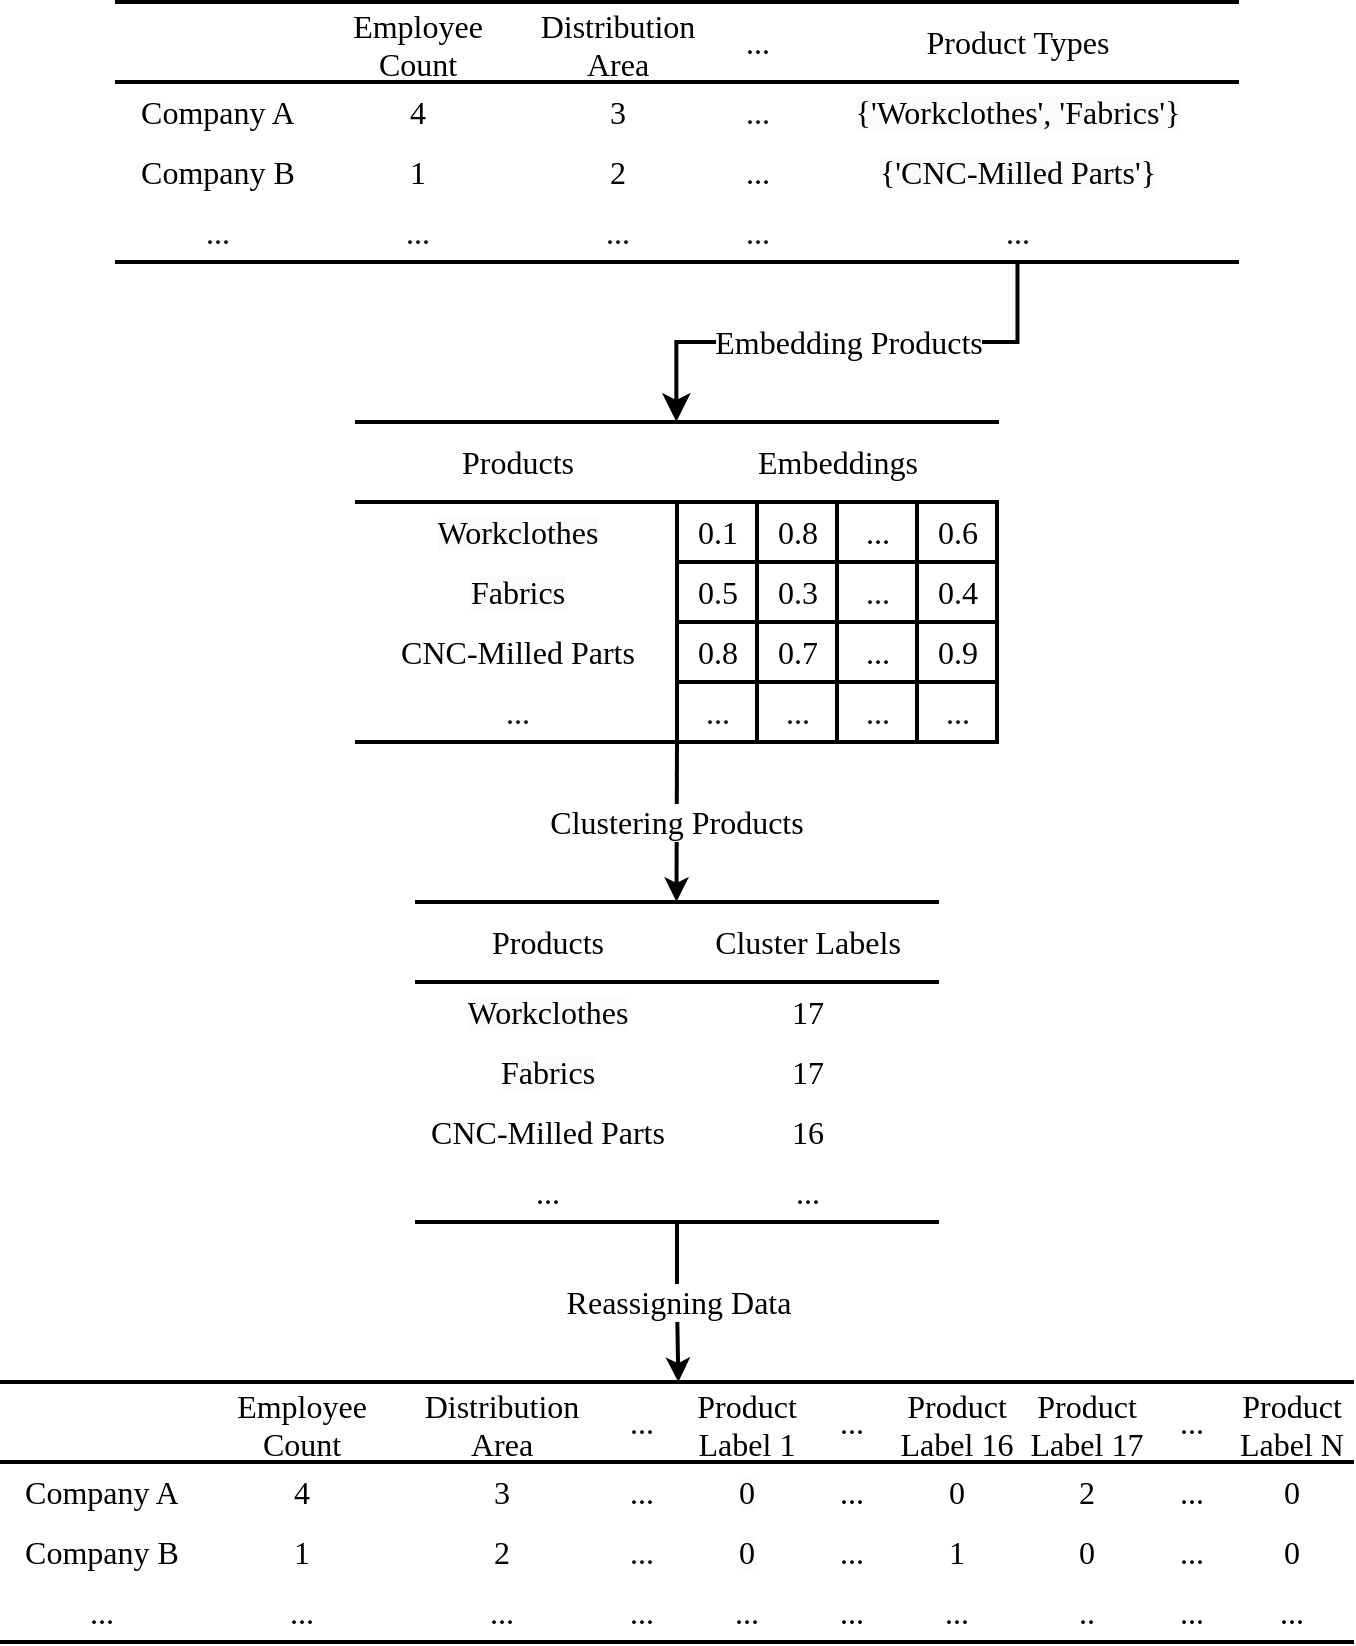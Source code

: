 <mxfile version="26.1.1">
  <diagram name="Page-1" id="3CucxFyd0oHZ7v77esOn">
    <mxGraphModel dx="1247" dy="691" grid="1" gridSize="10" guides="1" tooltips="1" connect="1" arrows="1" fold="1" page="1" pageScale="1" pageWidth="827" pageHeight="1169" math="0" shadow="0">
      <root>
        <mxCell id="0" />
        <mxCell id="1" parent="0" />
        <mxCell id="hUa3MmjVPTCR2uWjU0kE-270" value="" style="shape=table;startSize=0;container=1;collapsible=0;childLayout=tableLayout;fontSize=16;rowLines=0;columnLines=0;swimlaneHead=1;fontFamily=Lucida Console;left=0;right=0;strokeWidth=2;" vertex="1" parent="1">
          <mxGeometry x="97.5" y="30" width="560" height="130" as="geometry" />
        </mxCell>
        <mxCell id="hUa3MmjVPTCR2uWjU0kE-271" value="" style="shape=tableRow;horizontal=0;startSize=0;swimlaneHead=0;swimlaneBody=0;strokeColor=inherit;top=0;left=0;bottom=0;right=0;collapsible=0;dropTarget=0;fillColor=none;points=[[0,0.5],[1,0.5]];portConstraint=eastwest;fontSize=16;fontFamily=Lucida Console;strokeWidth=2;" vertex="1" parent="hUa3MmjVPTCR2uWjU0kE-270">
          <mxGeometry width="560" height="40" as="geometry" />
        </mxCell>
        <mxCell id="hUa3MmjVPTCR2uWjU0kE-272" value="" style="shape=partialRectangle;html=1;whiteSpace=wrap;connectable=0;strokeColor=inherit;overflow=hidden;fillColor=none;top=0;left=0;bottom=1;right=0;pointerEvents=1;fontSize=16;fontFamily=Lucida Console;strokeWidth=2;" vertex="1" parent="hUa3MmjVPTCR2uWjU0kE-271">
          <mxGeometry width="100" height="40" as="geometry">
            <mxRectangle width="100" height="40" as="alternateBounds" />
          </mxGeometry>
        </mxCell>
        <mxCell id="hUa3MmjVPTCR2uWjU0kE-273" value="Employee Count" style="shape=partialRectangle;html=1;whiteSpace=wrap;connectable=0;strokeColor=inherit;overflow=hidden;fillColor=none;top=0;left=0;bottom=1;right=0;pointerEvents=1;fontSize=16;fontFamily=Lucida Console;strokeWidth=2;" vertex="1" parent="hUa3MmjVPTCR2uWjU0kE-271">
          <mxGeometry x="100" width="100" height="40" as="geometry">
            <mxRectangle width="100" height="40" as="alternateBounds" />
          </mxGeometry>
        </mxCell>
        <mxCell id="hUa3MmjVPTCR2uWjU0kE-274" value="Distribution Area" style="shape=partialRectangle;html=1;whiteSpace=wrap;connectable=0;strokeColor=inherit;overflow=hidden;fillColor=none;top=0;left=0;bottom=1;right=0;pointerEvents=1;fontSize=16;fontFamily=Lucida Console;strokeWidth=2;" vertex="1" parent="hUa3MmjVPTCR2uWjU0kE-271">
          <mxGeometry x="200" width="100" height="40" as="geometry">
            <mxRectangle width="100" height="40" as="alternateBounds" />
          </mxGeometry>
        </mxCell>
        <mxCell id="hUa3MmjVPTCR2uWjU0kE-283" value="..." style="shape=partialRectangle;html=1;whiteSpace=wrap;connectable=0;strokeColor=inherit;overflow=hidden;fillColor=none;top=0;left=0;bottom=1;right=0;pointerEvents=1;fontSize=16;fontFamily=Lucida Console;strokeWidth=2;" vertex="1" parent="hUa3MmjVPTCR2uWjU0kE-271">
          <mxGeometry x="300" width="40" height="40" as="geometry">
            <mxRectangle width="40" height="40" as="alternateBounds" />
          </mxGeometry>
        </mxCell>
        <mxCell id="hUa3MmjVPTCR2uWjU0kE-286" value="Product Types" style="shape=partialRectangle;html=1;whiteSpace=wrap;connectable=0;strokeColor=inherit;overflow=hidden;fillColor=none;top=0;left=0;bottom=1;right=0;pointerEvents=1;fontSize=16;fontFamily=Lucida Console;strokeWidth=2;" vertex="1" parent="hUa3MmjVPTCR2uWjU0kE-271">
          <mxGeometry x="340" width="220" height="40" as="geometry">
            <mxRectangle width="220" height="40" as="alternateBounds" />
          </mxGeometry>
        </mxCell>
        <mxCell id="hUa3MmjVPTCR2uWjU0kE-275" value="" style="shape=tableRow;horizontal=0;startSize=0;swimlaneHead=0;swimlaneBody=0;strokeColor=inherit;top=0;left=0;bottom=0;right=0;collapsible=0;dropTarget=0;fillColor=none;points=[[0,0.5],[1,0.5]];portConstraint=eastwest;fontSize=16;fontFamily=Lucida Console;strokeWidth=2;" vertex="1" parent="hUa3MmjVPTCR2uWjU0kE-270">
          <mxGeometry y="40" width="560" height="30" as="geometry" />
        </mxCell>
        <mxCell id="hUa3MmjVPTCR2uWjU0kE-276" value="Company A" style="shape=partialRectangle;html=1;whiteSpace=wrap;connectable=0;strokeColor=inherit;overflow=hidden;fillColor=none;top=0;left=0;bottom=0;right=0;pointerEvents=1;fontSize=16;fontFamily=Lucida Console;strokeWidth=2;" vertex="1" parent="hUa3MmjVPTCR2uWjU0kE-275">
          <mxGeometry width="100" height="30" as="geometry">
            <mxRectangle width="100" height="30" as="alternateBounds" />
          </mxGeometry>
        </mxCell>
        <mxCell id="hUa3MmjVPTCR2uWjU0kE-277" value="4" style="shape=partialRectangle;html=1;whiteSpace=wrap;connectable=0;strokeColor=inherit;overflow=hidden;fillColor=none;top=0;left=0;bottom=0;right=0;pointerEvents=1;fontSize=16;fontFamily=Lucida Console;strokeWidth=2;" vertex="1" parent="hUa3MmjVPTCR2uWjU0kE-275">
          <mxGeometry x="100" width="100" height="30" as="geometry">
            <mxRectangle width="100" height="30" as="alternateBounds" />
          </mxGeometry>
        </mxCell>
        <mxCell id="hUa3MmjVPTCR2uWjU0kE-278" value="3" style="shape=partialRectangle;html=1;whiteSpace=wrap;connectable=0;strokeColor=inherit;overflow=hidden;fillColor=none;top=0;left=0;bottom=0;right=0;pointerEvents=1;fontSize=16;fontFamily=Lucida Console;strokeWidth=2;" vertex="1" parent="hUa3MmjVPTCR2uWjU0kE-275">
          <mxGeometry x="200" width="100" height="30" as="geometry">
            <mxRectangle width="100" height="30" as="alternateBounds" />
          </mxGeometry>
        </mxCell>
        <mxCell id="hUa3MmjVPTCR2uWjU0kE-284" value="..." style="shape=partialRectangle;html=1;whiteSpace=wrap;connectable=0;strokeColor=inherit;overflow=hidden;fillColor=none;top=0;left=0;bottom=0;right=0;pointerEvents=1;fontSize=16;fontFamily=Lucida Console;strokeWidth=2;" vertex="1" parent="hUa3MmjVPTCR2uWjU0kE-275">
          <mxGeometry x="300" width="40" height="30" as="geometry">
            <mxRectangle width="40" height="30" as="alternateBounds" />
          </mxGeometry>
        </mxCell>
        <mxCell id="hUa3MmjVPTCR2uWjU0kE-287" value="&lt;span style=&quot;color: rgb(0, 0, 0); font-size: 16px; font-style: normal; font-variant-ligatures: normal; font-variant-caps: normal; font-weight: 400; letter-spacing: normal; orphans: 2; text-align: center; text-indent: 0px; text-transform: none; widows: 2; word-spacing: 0px; -webkit-text-stroke-width: 0px; white-space: normal; background-color: rgb(251, 251, 251); text-decoration-thickness: initial; text-decoration-style: initial; text-decoration-color: initial; float: none; display: inline !important;&quot;&gt;{&#39;Workclothes&#39;, &#39;Fabrics&#39;}&lt;/span&gt;" style="shape=partialRectangle;html=1;whiteSpace=wrap;connectable=0;strokeColor=inherit;overflow=hidden;fillColor=none;top=0;left=0;bottom=0;right=0;pointerEvents=1;fontSize=16;fontFamily=Lucida Console;strokeWidth=2;" vertex="1" parent="hUa3MmjVPTCR2uWjU0kE-275">
          <mxGeometry x="340" width="220" height="30" as="geometry">
            <mxRectangle width="220" height="30" as="alternateBounds" />
          </mxGeometry>
        </mxCell>
        <mxCell id="hUa3MmjVPTCR2uWjU0kE-279" value="" style="shape=tableRow;horizontal=0;startSize=0;swimlaneHead=0;swimlaneBody=0;strokeColor=inherit;top=0;left=0;bottom=0;right=0;collapsible=0;dropTarget=0;fillColor=none;points=[[0,0.5],[1,0.5]];portConstraint=eastwest;fontSize=16;fontFamily=Lucida Console;strokeWidth=2;" vertex="1" parent="hUa3MmjVPTCR2uWjU0kE-270">
          <mxGeometry y="70" width="560" height="30" as="geometry" />
        </mxCell>
        <mxCell id="hUa3MmjVPTCR2uWjU0kE-280" value="Company B" style="shape=partialRectangle;html=1;whiteSpace=wrap;connectable=0;strokeColor=inherit;overflow=hidden;fillColor=none;top=0;left=0;bottom=0;right=0;pointerEvents=1;fontSize=16;fontFamily=Lucida Console;strokeWidth=2;" vertex="1" parent="hUa3MmjVPTCR2uWjU0kE-279">
          <mxGeometry width="100" height="30" as="geometry">
            <mxRectangle width="100" height="30" as="alternateBounds" />
          </mxGeometry>
        </mxCell>
        <mxCell id="hUa3MmjVPTCR2uWjU0kE-281" value="1" style="shape=partialRectangle;html=1;whiteSpace=wrap;connectable=0;strokeColor=inherit;overflow=hidden;fillColor=none;top=0;left=0;bottom=0;right=0;pointerEvents=1;fontSize=16;fontFamily=Lucida Console;strokeWidth=2;" vertex="1" parent="hUa3MmjVPTCR2uWjU0kE-279">
          <mxGeometry x="100" width="100" height="30" as="geometry">
            <mxRectangle width="100" height="30" as="alternateBounds" />
          </mxGeometry>
        </mxCell>
        <mxCell id="hUa3MmjVPTCR2uWjU0kE-282" value="2" style="shape=partialRectangle;html=1;whiteSpace=wrap;connectable=0;strokeColor=inherit;overflow=hidden;fillColor=none;top=0;left=0;bottom=0;right=0;pointerEvents=1;fontSize=16;fontFamily=Lucida Console;strokeWidth=2;" vertex="1" parent="hUa3MmjVPTCR2uWjU0kE-279">
          <mxGeometry x="200" width="100" height="30" as="geometry">
            <mxRectangle width="100" height="30" as="alternateBounds" />
          </mxGeometry>
        </mxCell>
        <mxCell id="hUa3MmjVPTCR2uWjU0kE-285" value="..." style="shape=partialRectangle;html=1;whiteSpace=wrap;connectable=0;strokeColor=inherit;overflow=hidden;fillColor=none;top=0;left=0;bottom=0;right=0;pointerEvents=1;fontSize=16;fontFamily=Lucida Console;strokeWidth=2;" vertex="1" parent="hUa3MmjVPTCR2uWjU0kE-279">
          <mxGeometry x="300" width="40" height="30" as="geometry">
            <mxRectangle width="40" height="30" as="alternateBounds" />
          </mxGeometry>
        </mxCell>
        <mxCell id="hUa3MmjVPTCR2uWjU0kE-288" value="&lt;span style=&quot;color: rgb(0, 0, 0); font-size: 16px; font-style: normal; font-variant-ligatures: normal; font-variant-caps: normal; font-weight: 400; letter-spacing: normal; orphans: 2; text-align: center; text-indent: 0px; text-transform: none; widows: 2; word-spacing: 0px; -webkit-text-stroke-width: 0px; white-space: normal; background-color: rgb(251, 251, 251); text-decoration-thickness: initial; text-decoration-style: initial; text-decoration-color: initial; float: none; display: inline !important;&quot;&gt;{&#39;CNC-Milled Parts&#39;}&lt;/span&gt;" style="shape=partialRectangle;html=1;whiteSpace=wrap;connectable=0;strokeColor=inherit;overflow=hidden;fillColor=none;top=0;left=0;bottom=0;right=0;pointerEvents=1;fontSize=16;fontFamily=Lucida Console;strokeWidth=2;" vertex="1" parent="hUa3MmjVPTCR2uWjU0kE-279">
          <mxGeometry x="340" width="220" height="30" as="geometry">
            <mxRectangle width="220" height="30" as="alternateBounds" />
          </mxGeometry>
        </mxCell>
        <mxCell id="hUa3MmjVPTCR2uWjU0kE-289" style="shape=tableRow;horizontal=0;startSize=0;swimlaneHead=0;swimlaneBody=0;strokeColor=inherit;top=0;left=0;bottom=0;right=0;collapsible=0;dropTarget=0;fillColor=none;points=[[0,0.5],[1,0.5]];portConstraint=eastwest;fontSize=16;fontFamily=Lucida Console;strokeWidth=2;" vertex="1" parent="hUa3MmjVPTCR2uWjU0kE-270">
          <mxGeometry y="100" width="560" height="30" as="geometry" />
        </mxCell>
        <mxCell id="hUa3MmjVPTCR2uWjU0kE-290" value="..." style="shape=partialRectangle;html=1;whiteSpace=wrap;connectable=0;strokeColor=inherit;overflow=hidden;fillColor=none;top=0;left=0;bottom=0;right=0;pointerEvents=1;fontSize=16;fontFamily=Lucida Console;strokeWidth=2;" vertex="1" parent="hUa3MmjVPTCR2uWjU0kE-289">
          <mxGeometry width="100" height="30" as="geometry">
            <mxRectangle width="100" height="30" as="alternateBounds" />
          </mxGeometry>
        </mxCell>
        <mxCell id="hUa3MmjVPTCR2uWjU0kE-291" value="..." style="shape=partialRectangle;html=1;whiteSpace=wrap;connectable=0;strokeColor=inherit;overflow=hidden;fillColor=none;top=0;left=0;bottom=0;right=0;pointerEvents=1;fontSize=16;fontFamily=Lucida Console;strokeWidth=2;" vertex="1" parent="hUa3MmjVPTCR2uWjU0kE-289">
          <mxGeometry x="100" width="100" height="30" as="geometry">
            <mxRectangle width="100" height="30" as="alternateBounds" />
          </mxGeometry>
        </mxCell>
        <mxCell id="hUa3MmjVPTCR2uWjU0kE-292" value="..." style="shape=partialRectangle;html=1;whiteSpace=wrap;connectable=0;strokeColor=inherit;overflow=hidden;fillColor=none;top=0;left=0;bottom=0;right=0;pointerEvents=1;fontSize=16;fontFamily=Lucida Console;strokeWidth=2;" vertex="1" parent="hUa3MmjVPTCR2uWjU0kE-289">
          <mxGeometry x="200" width="100" height="30" as="geometry">
            <mxRectangle width="100" height="30" as="alternateBounds" />
          </mxGeometry>
        </mxCell>
        <mxCell id="hUa3MmjVPTCR2uWjU0kE-293" value="..." style="shape=partialRectangle;html=1;whiteSpace=wrap;connectable=0;strokeColor=inherit;overflow=hidden;fillColor=none;top=0;left=0;bottom=0;right=0;pointerEvents=1;fontSize=16;fontFamily=Lucida Console;strokeWidth=2;" vertex="1" parent="hUa3MmjVPTCR2uWjU0kE-289">
          <mxGeometry x="300" width="40" height="30" as="geometry">
            <mxRectangle width="40" height="30" as="alternateBounds" />
          </mxGeometry>
        </mxCell>
        <mxCell id="hUa3MmjVPTCR2uWjU0kE-294" value="..." style="shape=partialRectangle;html=1;whiteSpace=wrap;connectable=0;strokeColor=inherit;overflow=hidden;fillColor=none;top=0;left=0;bottom=0;right=0;pointerEvents=1;fontSize=16;fontFamily=Lucida Console;strokeWidth=2;" vertex="1" parent="hUa3MmjVPTCR2uWjU0kE-289">
          <mxGeometry x="340" width="220" height="30" as="geometry">
            <mxRectangle width="220" height="30" as="alternateBounds" />
          </mxGeometry>
        </mxCell>
        <mxCell id="hUa3MmjVPTCR2uWjU0kE-369" value="Clustering Products" style="endArrow=classic;html=1;rounded=0;fontFamily=Lucida Console;fontSize=16;fontColor=default;exitX=0;exitY=1;exitDx=0;exitDy=0;entryX=0.499;entryY=-0.003;entryDx=0;entryDy=0;entryPerimeter=0;strokeWidth=2;" edge="1" parent="1" source="hUa3MmjVPTCR2uWjU0kE-365" target="hUa3MmjVPTCR2uWjU0kE-373">
          <mxGeometry width="50" height="50" relative="1" as="geometry">
            <mxPoint x="299.62" y="480" as="sourcePoint" />
            <mxPoint x="299.62" y="560" as="targetPoint" />
          </mxGeometry>
        </mxCell>
        <mxCell id="hUa3MmjVPTCR2uWjU0kE-372" value="" style="shape=table;startSize=0;container=1;collapsible=0;childLayout=tableLayout;fontSize=16;rowLines=0;columnLines=0;swimlaneHead=1;fontFamily=Lucida Console;left=0;right=0;strokeWidth=2;" vertex="1" parent="1">
          <mxGeometry x="247.5" y="480" width="260" height="160" as="geometry" />
        </mxCell>
        <mxCell id="hUa3MmjVPTCR2uWjU0kE-373" value="" style="shape=tableRow;horizontal=0;startSize=0;swimlaneHead=0;swimlaneBody=0;strokeColor=inherit;top=0;left=0;bottom=0;right=0;collapsible=0;dropTarget=0;fillColor=none;points=[[0,0.5],[1,0.5]];portConstraint=eastwest;fontSize=16;fontFamily=Lucida Console;strokeWidth=2;" vertex="1" parent="hUa3MmjVPTCR2uWjU0kE-372">
          <mxGeometry width="260" height="40" as="geometry" />
        </mxCell>
        <mxCell id="hUa3MmjVPTCR2uWjU0kE-374" value="Products" style="shape=partialRectangle;html=1;whiteSpace=wrap;connectable=0;strokeColor=inherit;overflow=hidden;fillColor=none;top=0;left=0;bottom=1;right=0;pointerEvents=1;fontSize=16;fontFamily=Lucida Console;strokeWidth=2;" vertex="1" parent="hUa3MmjVPTCR2uWjU0kE-373">
          <mxGeometry width="130" height="40" as="geometry">
            <mxRectangle width="130" height="40" as="alternateBounds" />
          </mxGeometry>
        </mxCell>
        <mxCell id="hUa3MmjVPTCR2uWjU0kE-375" value="Cluster Labels" style="shape=partialRectangle;html=1;whiteSpace=wrap;connectable=0;strokeColor=inherit;overflow=hidden;fillColor=none;top=0;left=0;bottom=1;right=0;pointerEvents=1;fontSize=16;fontFamily=Lucida Console;strokeWidth=2;" vertex="1" parent="hUa3MmjVPTCR2uWjU0kE-373">
          <mxGeometry x="130" width="130" height="40" as="geometry">
            <mxRectangle width="130" height="40" as="alternateBounds" />
          </mxGeometry>
        </mxCell>
        <mxCell id="hUa3MmjVPTCR2uWjU0kE-376" value="" style="shape=tableRow;horizontal=0;startSize=0;swimlaneHead=0;swimlaneBody=0;strokeColor=inherit;top=0;left=0;bottom=0;right=0;collapsible=0;dropTarget=0;fillColor=none;points=[[0,0.5],[1,0.5]];portConstraint=eastwest;fontSize=16;fontFamily=Lucida Console;strokeWidth=2;" vertex="1" parent="hUa3MmjVPTCR2uWjU0kE-372">
          <mxGeometry y="40" width="260" height="30" as="geometry" />
        </mxCell>
        <mxCell id="hUa3MmjVPTCR2uWjU0kE-377" value="&lt;span style=&quot;color: rgb(0, 0, 0); font-size: 16px; font-style: normal; font-variant-ligatures: normal; font-variant-caps: normal; font-weight: 400; letter-spacing: normal; orphans: 2; text-align: center; text-indent: 0px; text-transform: none; widows: 2; word-spacing: 0px; -webkit-text-stroke-width: 0px; white-space: normal; background-color: rgb(251, 251, 251); text-decoration-thickness: initial; text-decoration-style: initial; text-decoration-color: initial; float: none; display: inline !important;&quot;&gt;Workclothes&lt;/span&gt;" style="shape=partialRectangle;html=1;whiteSpace=wrap;connectable=0;strokeColor=inherit;overflow=hidden;fillColor=none;top=0;left=0;bottom=0;right=0;pointerEvents=1;fontSize=16;fontFamily=Lucida Console;strokeWidth=2;" vertex="1" parent="hUa3MmjVPTCR2uWjU0kE-376">
          <mxGeometry width="130" height="30" as="geometry">
            <mxRectangle width="130" height="30" as="alternateBounds" />
          </mxGeometry>
        </mxCell>
        <mxCell id="hUa3MmjVPTCR2uWjU0kE-378" value="17" style="shape=partialRectangle;html=1;whiteSpace=wrap;connectable=0;strokeColor=inherit;overflow=hidden;fillColor=none;top=0;left=0;bottom=0;right=0;pointerEvents=1;fontSize=16;fontFamily=Lucida Console;strokeWidth=2;" vertex="1" parent="hUa3MmjVPTCR2uWjU0kE-376">
          <mxGeometry x="130" width="130" height="30" as="geometry">
            <mxRectangle width="130" height="30" as="alternateBounds" />
          </mxGeometry>
        </mxCell>
        <mxCell id="hUa3MmjVPTCR2uWjU0kE-379" value="" style="shape=tableRow;horizontal=0;startSize=0;swimlaneHead=0;swimlaneBody=0;strokeColor=inherit;top=0;left=0;bottom=0;right=0;collapsible=0;dropTarget=0;fillColor=none;points=[[0,0.5],[1,0.5]];portConstraint=eastwest;fontSize=16;fontFamily=Lucida Console;strokeWidth=2;" vertex="1" parent="hUa3MmjVPTCR2uWjU0kE-372">
          <mxGeometry y="70" width="260" height="30" as="geometry" />
        </mxCell>
        <mxCell id="hUa3MmjVPTCR2uWjU0kE-380" value="&lt;span style=&quot;color: rgb(0, 0, 0); font-size: 16px; font-style: normal; font-variant-ligatures: normal; font-variant-caps: normal; font-weight: 400; letter-spacing: normal; orphans: 2; text-align: center; text-indent: 0px; text-transform: none; widows: 2; word-spacing: 0px; -webkit-text-stroke-width: 0px; white-space: normal; background-color: rgb(251, 251, 251); text-decoration-thickness: initial; text-decoration-style: initial; text-decoration-color: initial; float: none; display: inline !important;&quot;&gt;Fabrics&lt;/span&gt;" style="shape=partialRectangle;html=1;whiteSpace=wrap;connectable=0;strokeColor=inherit;overflow=hidden;fillColor=none;top=0;left=0;bottom=0;right=0;pointerEvents=1;fontSize=16;fontFamily=Lucida Console;strokeWidth=2;" vertex="1" parent="hUa3MmjVPTCR2uWjU0kE-379">
          <mxGeometry width="130" height="30" as="geometry">
            <mxRectangle width="130" height="30" as="alternateBounds" />
          </mxGeometry>
        </mxCell>
        <mxCell id="hUa3MmjVPTCR2uWjU0kE-381" value="17" style="shape=partialRectangle;html=1;whiteSpace=wrap;connectable=0;strokeColor=inherit;overflow=hidden;fillColor=none;top=0;left=0;bottom=0;right=0;pointerEvents=1;fontSize=16;fontFamily=Lucida Console;strokeWidth=2;" vertex="1" parent="hUa3MmjVPTCR2uWjU0kE-379">
          <mxGeometry x="130" width="130" height="30" as="geometry">
            <mxRectangle width="130" height="30" as="alternateBounds" />
          </mxGeometry>
        </mxCell>
        <mxCell id="hUa3MmjVPTCR2uWjU0kE-382" style="shape=tableRow;horizontal=0;startSize=0;swimlaneHead=0;swimlaneBody=0;strokeColor=inherit;top=0;left=0;bottom=0;right=0;collapsible=0;dropTarget=0;fillColor=none;points=[[0,0.5],[1,0.5]];portConstraint=eastwest;fontSize=16;fontFamily=Lucida Console;strokeWidth=2;" vertex="1" parent="hUa3MmjVPTCR2uWjU0kE-372">
          <mxGeometry y="100" width="260" height="30" as="geometry" />
        </mxCell>
        <mxCell id="hUa3MmjVPTCR2uWjU0kE-383" value="CNC-Milled Parts" style="shape=partialRectangle;html=1;whiteSpace=wrap;connectable=0;strokeColor=inherit;overflow=hidden;fillColor=none;top=0;left=0;bottom=0;right=0;pointerEvents=1;fontSize=16;fontFamily=Lucida Console;strokeWidth=2;" vertex="1" parent="hUa3MmjVPTCR2uWjU0kE-382">
          <mxGeometry width="130" height="30" as="geometry">
            <mxRectangle width="130" height="30" as="alternateBounds" />
          </mxGeometry>
        </mxCell>
        <mxCell id="hUa3MmjVPTCR2uWjU0kE-384" value="16" style="shape=partialRectangle;html=1;whiteSpace=wrap;connectable=0;strokeColor=inherit;overflow=hidden;fillColor=none;top=0;left=0;bottom=0;right=0;pointerEvents=1;fontSize=16;fontFamily=Lucida Console;strokeWidth=2;" vertex="1" parent="hUa3MmjVPTCR2uWjU0kE-382">
          <mxGeometry x="130" width="130" height="30" as="geometry">
            <mxRectangle width="130" height="30" as="alternateBounds" />
          </mxGeometry>
        </mxCell>
        <mxCell id="hUa3MmjVPTCR2uWjU0kE-385" style="shape=tableRow;horizontal=0;startSize=0;swimlaneHead=0;swimlaneBody=0;strokeColor=inherit;top=0;left=0;bottom=0;right=0;collapsible=0;dropTarget=0;fillColor=none;points=[[0,0.5],[1,0.5]];portConstraint=eastwest;fontSize=16;fontFamily=Lucida Console;strokeWidth=2;" vertex="1" parent="hUa3MmjVPTCR2uWjU0kE-372">
          <mxGeometry y="130" width="260" height="30" as="geometry" />
        </mxCell>
        <mxCell id="hUa3MmjVPTCR2uWjU0kE-386" value="..." style="shape=partialRectangle;html=1;whiteSpace=wrap;connectable=0;strokeColor=inherit;overflow=hidden;fillColor=none;top=0;left=0;bottom=0;right=0;pointerEvents=1;fontSize=16;fontFamily=Lucida Console;strokeWidth=2;" vertex="1" parent="hUa3MmjVPTCR2uWjU0kE-385">
          <mxGeometry width="130" height="30" as="geometry">
            <mxRectangle width="130" height="30" as="alternateBounds" />
          </mxGeometry>
        </mxCell>
        <mxCell id="hUa3MmjVPTCR2uWjU0kE-387" value="..." style="shape=partialRectangle;html=1;whiteSpace=wrap;connectable=0;strokeColor=inherit;overflow=hidden;fillColor=none;top=0;left=0;bottom=0;right=0;pointerEvents=1;fontSize=16;fontFamily=Lucida Console;strokeWidth=2;" vertex="1" parent="hUa3MmjVPTCR2uWjU0kE-385">
          <mxGeometry x="130" width="130" height="30" as="geometry">
            <mxRectangle width="130" height="30" as="alternateBounds" />
          </mxGeometry>
        </mxCell>
        <mxCell id="hUa3MmjVPTCR2uWjU0kE-405" value="Embedding Products" style="edgeStyle=elbowEdgeStyle;elbow=vertical;endArrow=classic;html=1;curved=0;rounded=0;endSize=8;startSize=8;fontFamily=Lucida Console;fontSize=16;fontColor=default;exitX=0.804;exitY=0.997;exitDx=0;exitDy=0;exitPerimeter=0;entryX=0.499;entryY=-0.003;entryDx=0;entryDy=0;entryPerimeter=0;strokeWidth=2;" edge="1" parent="1" source="hUa3MmjVPTCR2uWjU0kE-289" target="hUa3MmjVPTCR2uWjU0kE-316">
          <mxGeometry x="-0.002" width="50" height="50" relative="1" as="geometry">
            <mxPoint x="460" y="270" as="sourcePoint" />
            <mxPoint x="510" y="220" as="targetPoint" />
            <mxPoint as="offset" />
          </mxGeometry>
        </mxCell>
        <mxCell id="hUa3MmjVPTCR2uWjU0kE-406" value="" style="shape=table;startSize=0;container=1;collapsible=0;childLayout=tableLayout;fontSize=16;rowLines=0;columnLines=0;swimlaneHead=1;fontFamily=Lucida Console;left=0;right=0;strokeWidth=2;" vertex="1" parent="1">
          <mxGeometry x="40" y="720" width="675.0" height="130" as="geometry" />
        </mxCell>
        <mxCell id="hUa3MmjVPTCR2uWjU0kE-407" value="" style="shape=tableRow;horizontal=0;startSize=0;swimlaneHead=0;swimlaneBody=0;strokeColor=inherit;top=0;left=0;bottom=0;right=0;collapsible=0;dropTarget=0;fillColor=none;points=[[0,0.5],[1,0.5]];portConstraint=eastwest;fontSize=16;fontFamily=Lucida Console;strokeWidth=2;" vertex="1" parent="hUa3MmjVPTCR2uWjU0kE-406">
          <mxGeometry width="675.0" height="40" as="geometry" />
        </mxCell>
        <mxCell id="hUa3MmjVPTCR2uWjU0kE-408" value="" style="shape=partialRectangle;html=1;whiteSpace=wrap;connectable=0;strokeColor=inherit;overflow=hidden;fillColor=none;top=0;left=0;bottom=1;right=0;pointerEvents=1;fontSize=16;fontFamily=Lucida Console;strokeWidth=2;" vertex="1" parent="hUa3MmjVPTCR2uWjU0kE-407">
          <mxGeometry width="100" height="40" as="geometry">
            <mxRectangle width="100" height="40" as="alternateBounds" />
          </mxGeometry>
        </mxCell>
        <mxCell id="hUa3MmjVPTCR2uWjU0kE-409" value="Employee Count" style="shape=partialRectangle;html=1;whiteSpace=wrap;connectable=0;strokeColor=inherit;overflow=hidden;fillColor=none;top=0;left=0;bottom=1;right=0;pointerEvents=1;fontSize=16;fontFamily=Lucida Console;strokeWidth=2;" vertex="1" parent="hUa3MmjVPTCR2uWjU0kE-407">
          <mxGeometry x="100" width="100" height="40" as="geometry">
            <mxRectangle width="100" height="40" as="alternateBounds" />
          </mxGeometry>
        </mxCell>
        <mxCell id="hUa3MmjVPTCR2uWjU0kE-410" value="Distribution Area" style="shape=partialRectangle;html=1;whiteSpace=wrap;connectable=0;strokeColor=inherit;overflow=hidden;fillColor=none;top=0;left=0;bottom=1;right=0;pointerEvents=1;fontSize=16;fontFamily=Lucida Console;strokeWidth=2;" vertex="1" parent="hUa3MmjVPTCR2uWjU0kE-407">
          <mxGeometry x="200" width="100" height="40" as="geometry">
            <mxRectangle width="100" height="40" as="alternateBounds" />
          </mxGeometry>
        </mxCell>
        <mxCell id="hUa3MmjVPTCR2uWjU0kE-411" value="..." style="shape=partialRectangle;html=1;whiteSpace=wrap;connectable=0;strokeColor=inherit;overflow=hidden;fillColor=none;top=0;left=0;bottom=1;right=0;pointerEvents=1;fontSize=16;fontFamily=Lucida Console;strokeWidth=2;" vertex="1" parent="hUa3MmjVPTCR2uWjU0kE-407">
          <mxGeometry x="300" width="40" height="40" as="geometry">
            <mxRectangle width="40" height="40" as="alternateBounds" />
          </mxGeometry>
        </mxCell>
        <mxCell id="hUa3MmjVPTCR2uWjU0kE-412" value="Product Label 1" style="shape=partialRectangle;html=1;whiteSpace=wrap;connectable=0;strokeColor=inherit;overflow=hidden;fillColor=none;top=0;left=0;bottom=1;right=0;pointerEvents=1;fontSize=16;fontFamily=Lucida Console;strokeWidth=2;" vertex="1" parent="hUa3MmjVPTCR2uWjU0kE-407">
          <mxGeometry x="340" width="65" height="40" as="geometry">
            <mxRectangle width="65" height="40" as="alternateBounds" />
          </mxGeometry>
        </mxCell>
        <mxCell id="hUa3MmjVPTCR2uWjU0kE-444" value="..." style="shape=partialRectangle;html=1;whiteSpace=wrap;connectable=0;strokeColor=inherit;overflow=hidden;fillColor=none;top=0;left=0;bottom=1;right=0;pointerEvents=1;fontSize=16;fontFamily=Lucida Console;strokeWidth=2;" vertex="1" parent="hUa3MmjVPTCR2uWjU0kE-407">
          <mxGeometry x="405" width="40" height="40" as="geometry">
            <mxRectangle width="40" height="40" as="alternateBounds" />
          </mxGeometry>
        </mxCell>
        <mxCell id="hUa3MmjVPTCR2uWjU0kE-440" value="Product Label 16" style="shape=partialRectangle;html=1;whiteSpace=wrap;connectable=0;strokeColor=inherit;overflow=hidden;fillColor=none;top=0;left=0;bottom=1;right=0;pointerEvents=1;fontSize=16;fontFamily=Lucida Console;strokeWidth=2;" vertex="1" parent="hUa3MmjVPTCR2uWjU0kE-407">
          <mxGeometry x="445" width="65" height="40" as="geometry">
            <mxRectangle width="65" height="40" as="alternateBounds" />
          </mxGeometry>
        </mxCell>
        <mxCell id="hUa3MmjVPTCR2uWjU0kE-436" value="Product Label 17" style="shape=partialRectangle;html=1;whiteSpace=wrap;connectable=0;strokeColor=inherit;overflow=hidden;fillColor=none;top=0;left=0;bottom=1;right=0;pointerEvents=1;fontSize=16;fontFamily=Lucida Console;strokeWidth=2;" vertex="1" parent="hUa3MmjVPTCR2uWjU0kE-407">
          <mxGeometry x="510" width="65" height="40" as="geometry">
            <mxRectangle width="65" height="40" as="alternateBounds" />
          </mxGeometry>
        </mxCell>
        <mxCell id="hUa3MmjVPTCR2uWjU0kE-432" value="..." style="shape=partialRectangle;html=1;whiteSpace=wrap;connectable=0;strokeColor=inherit;overflow=hidden;fillColor=none;top=0;left=0;bottom=1;right=0;pointerEvents=1;fontSize=16;fontFamily=Lucida Console;strokeWidth=2;" vertex="1" parent="hUa3MmjVPTCR2uWjU0kE-407">
          <mxGeometry x="575" width="40" height="40" as="geometry">
            <mxRectangle width="40" height="40" as="alternateBounds" />
          </mxGeometry>
        </mxCell>
        <mxCell id="hUa3MmjVPTCR2uWjU0kE-448" value="Product Label N" style="shape=partialRectangle;html=1;whiteSpace=wrap;connectable=0;strokeColor=inherit;overflow=hidden;fillColor=none;top=0;left=0;bottom=1;right=0;pointerEvents=1;fontSize=16;fontFamily=Lucida Console;strokeWidth=2;" vertex="1" parent="hUa3MmjVPTCR2uWjU0kE-407">
          <mxGeometry x="615" width="60" height="40" as="geometry">
            <mxRectangle width="60" height="40" as="alternateBounds" />
          </mxGeometry>
        </mxCell>
        <mxCell id="hUa3MmjVPTCR2uWjU0kE-413" value="" style="shape=tableRow;horizontal=0;startSize=0;swimlaneHead=0;swimlaneBody=0;strokeColor=inherit;top=0;left=0;bottom=0;right=0;collapsible=0;dropTarget=0;fillColor=none;points=[[0,0.5],[1,0.5]];portConstraint=eastwest;fontSize=16;fontFamily=Lucida Console;strokeWidth=2;" vertex="1" parent="hUa3MmjVPTCR2uWjU0kE-406">
          <mxGeometry y="40" width="675.0" height="30" as="geometry" />
        </mxCell>
        <mxCell id="hUa3MmjVPTCR2uWjU0kE-414" value="Company A" style="shape=partialRectangle;html=1;whiteSpace=wrap;connectable=0;strokeColor=inherit;overflow=hidden;fillColor=none;top=0;left=0;bottom=0;right=0;pointerEvents=1;fontSize=16;fontFamily=Lucida Console;strokeWidth=2;" vertex="1" parent="hUa3MmjVPTCR2uWjU0kE-413">
          <mxGeometry width="100" height="30" as="geometry">
            <mxRectangle width="100" height="30" as="alternateBounds" />
          </mxGeometry>
        </mxCell>
        <mxCell id="hUa3MmjVPTCR2uWjU0kE-415" value="4" style="shape=partialRectangle;html=1;whiteSpace=wrap;connectable=0;strokeColor=inherit;overflow=hidden;fillColor=none;top=0;left=0;bottom=0;right=0;pointerEvents=1;fontSize=16;fontFamily=Lucida Console;strokeWidth=2;" vertex="1" parent="hUa3MmjVPTCR2uWjU0kE-413">
          <mxGeometry x="100" width="100" height="30" as="geometry">
            <mxRectangle width="100" height="30" as="alternateBounds" />
          </mxGeometry>
        </mxCell>
        <mxCell id="hUa3MmjVPTCR2uWjU0kE-416" value="3" style="shape=partialRectangle;html=1;whiteSpace=wrap;connectable=0;strokeColor=inherit;overflow=hidden;fillColor=none;top=0;left=0;bottom=0;right=0;pointerEvents=1;fontSize=16;fontFamily=Lucida Console;strokeWidth=2;" vertex="1" parent="hUa3MmjVPTCR2uWjU0kE-413">
          <mxGeometry x="200" width="100" height="30" as="geometry">
            <mxRectangle width="100" height="30" as="alternateBounds" />
          </mxGeometry>
        </mxCell>
        <mxCell id="hUa3MmjVPTCR2uWjU0kE-417" value="..." style="shape=partialRectangle;html=1;whiteSpace=wrap;connectable=0;strokeColor=inherit;overflow=hidden;fillColor=none;top=0;left=0;bottom=0;right=0;pointerEvents=1;fontSize=16;fontFamily=Lucida Console;strokeWidth=2;" vertex="1" parent="hUa3MmjVPTCR2uWjU0kE-413">
          <mxGeometry x="300" width="40" height="30" as="geometry">
            <mxRectangle width="40" height="30" as="alternateBounds" />
          </mxGeometry>
        </mxCell>
        <mxCell id="hUa3MmjVPTCR2uWjU0kE-418" value="&lt;span style=&quot;color: rgb(0, 0, 0); font-size: 16px; font-style: normal; font-variant-ligatures: normal; font-variant-caps: normal; font-weight: 400; letter-spacing: normal; orphans: 2; text-align: center; text-indent: 0px; text-transform: none; widows: 2; word-spacing: 0px; -webkit-text-stroke-width: 0px; white-space: normal; background-color: rgb(251, 251, 251); text-decoration-thickness: initial; text-decoration-style: initial; text-decoration-color: initial; float: none; display: inline !important;&quot;&gt;0&lt;/span&gt;" style="shape=partialRectangle;html=1;whiteSpace=wrap;connectable=0;strokeColor=inherit;overflow=hidden;fillColor=none;top=0;left=0;bottom=0;right=0;pointerEvents=1;fontSize=16;fontFamily=Lucida Console;strokeWidth=2;" vertex="1" parent="hUa3MmjVPTCR2uWjU0kE-413">
          <mxGeometry x="340" width="65" height="30" as="geometry">
            <mxRectangle width="65" height="30" as="alternateBounds" />
          </mxGeometry>
        </mxCell>
        <mxCell id="hUa3MmjVPTCR2uWjU0kE-445" value="..." style="shape=partialRectangle;html=1;whiteSpace=wrap;connectable=0;strokeColor=inherit;overflow=hidden;fillColor=none;top=0;left=0;bottom=0;right=0;pointerEvents=1;fontSize=16;fontFamily=Lucida Console;strokeWidth=2;" vertex="1" parent="hUa3MmjVPTCR2uWjU0kE-413">
          <mxGeometry x="405" width="40" height="30" as="geometry">
            <mxRectangle width="40" height="30" as="alternateBounds" />
          </mxGeometry>
        </mxCell>
        <mxCell id="hUa3MmjVPTCR2uWjU0kE-441" value="0" style="shape=partialRectangle;html=1;whiteSpace=wrap;connectable=0;strokeColor=inherit;overflow=hidden;fillColor=none;top=0;left=0;bottom=0;right=0;pointerEvents=1;fontSize=16;fontFamily=Lucida Console;strokeWidth=2;" vertex="1" parent="hUa3MmjVPTCR2uWjU0kE-413">
          <mxGeometry x="445" width="65" height="30" as="geometry">
            <mxRectangle width="65" height="30" as="alternateBounds" />
          </mxGeometry>
        </mxCell>
        <mxCell id="hUa3MmjVPTCR2uWjU0kE-437" value="2" style="shape=partialRectangle;html=1;whiteSpace=wrap;connectable=0;strokeColor=inherit;overflow=hidden;fillColor=none;top=0;left=0;bottom=0;right=0;pointerEvents=1;fontSize=16;fontFamily=Lucida Console;strokeWidth=2;" vertex="1" parent="hUa3MmjVPTCR2uWjU0kE-413">
          <mxGeometry x="510" width="65" height="30" as="geometry">
            <mxRectangle width="65" height="30" as="alternateBounds" />
          </mxGeometry>
        </mxCell>
        <mxCell id="hUa3MmjVPTCR2uWjU0kE-433" value="..." style="shape=partialRectangle;html=1;whiteSpace=wrap;connectable=0;strokeColor=inherit;overflow=hidden;fillColor=none;top=0;left=0;bottom=0;right=0;pointerEvents=1;fontSize=16;fontFamily=Lucida Console;strokeWidth=2;" vertex="1" parent="hUa3MmjVPTCR2uWjU0kE-413">
          <mxGeometry x="575" width="40" height="30" as="geometry">
            <mxRectangle width="40" height="30" as="alternateBounds" />
          </mxGeometry>
        </mxCell>
        <mxCell id="hUa3MmjVPTCR2uWjU0kE-449" value="0" style="shape=partialRectangle;html=1;whiteSpace=wrap;connectable=0;strokeColor=inherit;overflow=hidden;fillColor=none;top=0;left=0;bottom=0;right=0;pointerEvents=1;fontSize=16;fontFamily=Lucida Console;strokeWidth=2;" vertex="1" parent="hUa3MmjVPTCR2uWjU0kE-413">
          <mxGeometry x="615" width="60" height="30" as="geometry">
            <mxRectangle width="60" height="30" as="alternateBounds" />
          </mxGeometry>
        </mxCell>
        <mxCell id="hUa3MmjVPTCR2uWjU0kE-419" value="" style="shape=tableRow;horizontal=0;startSize=0;swimlaneHead=0;swimlaneBody=0;strokeColor=inherit;top=0;left=0;bottom=0;right=0;collapsible=0;dropTarget=0;fillColor=none;points=[[0,0.5],[1,0.5]];portConstraint=eastwest;fontSize=16;fontFamily=Lucida Console;strokeWidth=2;" vertex="1" parent="hUa3MmjVPTCR2uWjU0kE-406">
          <mxGeometry y="70" width="675.0" height="30" as="geometry" />
        </mxCell>
        <mxCell id="hUa3MmjVPTCR2uWjU0kE-420" value="Company B" style="shape=partialRectangle;html=1;whiteSpace=wrap;connectable=0;strokeColor=inherit;overflow=hidden;fillColor=none;top=0;left=0;bottom=0;right=0;pointerEvents=1;fontSize=16;fontFamily=Lucida Console;strokeWidth=2;" vertex="1" parent="hUa3MmjVPTCR2uWjU0kE-419">
          <mxGeometry width="100" height="30" as="geometry">
            <mxRectangle width="100" height="30" as="alternateBounds" />
          </mxGeometry>
        </mxCell>
        <mxCell id="hUa3MmjVPTCR2uWjU0kE-421" value="1" style="shape=partialRectangle;html=1;whiteSpace=wrap;connectable=0;strokeColor=inherit;overflow=hidden;fillColor=none;top=0;left=0;bottom=0;right=0;pointerEvents=1;fontSize=16;fontFamily=Lucida Console;strokeWidth=2;" vertex="1" parent="hUa3MmjVPTCR2uWjU0kE-419">
          <mxGeometry x="100" width="100" height="30" as="geometry">
            <mxRectangle width="100" height="30" as="alternateBounds" />
          </mxGeometry>
        </mxCell>
        <mxCell id="hUa3MmjVPTCR2uWjU0kE-422" value="2" style="shape=partialRectangle;html=1;whiteSpace=wrap;connectable=0;strokeColor=inherit;overflow=hidden;fillColor=none;top=0;left=0;bottom=0;right=0;pointerEvents=1;fontSize=16;fontFamily=Lucida Console;strokeWidth=2;" vertex="1" parent="hUa3MmjVPTCR2uWjU0kE-419">
          <mxGeometry x="200" width="100" height="30" as="geometry">
            <mxRectangle width="100" height="30" as="alternateBounds" />
          </mxGeometry>
        </mxCell>
        <mxCell id="hUa3MmjVPTCR2uWjU0kE-423" value="..." style="shape=partialRectangle;html=1;whiteSpace=wrap;connectable=0;strokeColor=inherit;overflow=hidden;fillColor=none;top=0;left=0;bottom=0;right=0;pointerEvents=1;fontSize=16;fontFamily=Lucida Console;strokeWidth=2;" vertex="1" parent="hUa3MmjVPTCR2uWjU0kE-419">
          <mxGeometry x="300" width="40" height="30" as="geometry">
            <mxRectangle width="40" height="30" as="alternateBounds" />
          </mxGeometry>
        </mxCell>
        <mxCell id="hUa3MmjVPTCR2uWjU0kE-424" value="&lt;span style=&quot;color: rgb(0, 0, 0); font-size: 16px; font-style: normal; font-variant-ligatures: normal; font-variant-caps: normal; font-weight: 400; letter-spacing: normal; orphans: 2; text-align: center; text-indent: 0px; text-transform: none; widows: 2; word-spacing: 0px; -webkit-text-stroke-width: 0px; white-space: normal; background-color: rgb(251, 251, 251); text-decoration-thickness: initial; text-decoration-style: initial; text-decoration-color: initial; float: none; display: inline !important;&quot;&gt;0&lt;/span&gt;" style="shape=partialRectangle;html=1;whiteSpace=wrap;connectable=0;strokeColor=inherit;overflow=hidden;fillColor=none;top=0;left=0;bottom=0;right=0;pointerEvents=1;fontSize=16;fontFamily=Lucida Console;strokeWidth=2;" vertex="1" parent="hUa3MmjVPTCR2uWjU0kE-419">
          <mxGeometry x="340" width="65" height="30" as="geometry">
            <mxRectangle width="65" height="30" as="alternateBounds" />
          </mxGeometry>
        </mxCell>
        <mxCell id="hUa3MmjVPTCR2uWjU0kE-446" value="..." style="shape=partialRectangle;html=1;whiteSpace=wrap;connectable=0;strokeColor=inherit;overflow=hidden;fillColor=none;top=0;left=0;bottom=0;right=0;pointerEvents=1;fontSize=16;fontFamily=Lucida Console;strokeWidth=2;" vertex="1" parent="hUa3MmjVPTCR2uWjU0kE-419">
          <mxGeometry x="405" width="40" height="30" as="geometry">
            <mxRectangle width="40" height="30" as="alternateBounds" />
          </mxGeometry>
        </mxCell>
        <mxCell id="hUa3MmjVPTCR2uWjU0kE-442" value="1" style="shape=partialRectangle;html=1;whiteSpace=wrap;connectable=0;strokeColor=inherit;overflow=hidden;fillColor=none;top=0;left=0;bottom=0;right=0;pointerEvents=1;fontSize=16;fontFamily=Lucida Console;strokeWidth=2;" vertex="1" parent="hUa3MmjVPTCR2uWjU0kE-419">
          <mxGeometry x="445" width="65" height="30" as="geometry">
            <mxRectangle width="65" height="30" as="alternateBounds" />
          </mxGeometry>
        </mxCell>
        <mxCell id="hUa3MmjVPTCR2uWjU0kE-438" value="0" style="shape=partialRectangle;html=1;whiteSpace=wrap;connectable=0;strokeColor=inherit;overflow=hidden;fillColor=none;top=0;left=0;bottom=0;right=0;pointerEvents=1;fontSize=16;fontFamily=Lucida Console;strokeWidth=2;" vertex="1" parent="hUa3MmjVPTCR2uWjU0kE-419">
          <mxGeometry x="510" width="65" height="30" as="geometry">
            <mxRectangle width="65" height="30" as="alternateBounds" />
          </mxGeometry>
        </mxCell>
        <mxCell id="hUa3MmjVPTCR2uWjU0kE-434" value="..." style="shape=partialRectangle;html=1;whiteSpace=wrap;connectable=0;strokeColor=inherit;overflow=hidden;fillColor=none;top=0;left=0;bottom=0;right=0;pointerEvents=1;fontSize=16;fontFamily=Lucida Console;strokeWidth=2;" vertex="1" parent="hUa3MmjVPTCR2uWjU0kE-419">
          <mxGeometry x="575" width="40" height="30" as="geometry">
            <mxRectangle width="40" height="30" as="alternateBounds" />
          </mxGeometry>
        </mxCell>
        <mxCell id="hUa3MmjVPTCR2uWjU0kE-450" value="0" style="shape=partialRectangle;html=1;whiteSpace=wrap;connectable=0;strokeColor=inherit;overflow=hidden;fillColor=none;top=0;left=0;bottom=0;right=0;pointerEvents=1;fontSize=16;fontFamily=Lucida Console;strokeWidth=2;" vertex="1" parent="hUa3MmjVPTCR2uWjU0kE-419">
          <mxGeometry x="615" width="60" height="30" as="geometry">
            <mxRectangle width="60" height="30" as="alternateBounds" />
          </mxGeometry>
        </mxCell>
        <mxCell id="hUa3MmjVPTCR2uWjU0kE-425" style="shape=tableRow;horizontal=0;startSize=0;swimlaneHead=0;swimlaneBody=0;strokeColor=inherit;top=0;left=0;bottom=0;right=0;collapsible=0;dropTarget=0;fillColor=none;points=[[0,0.5],[1,0.5]];portConstraint=eastwest;fontSize=16;fontFamily=Lucida Console;strokeWidth=2;" vertex="1" parent="hUa3MmjVPTCR2uWjU0kE-406">
          <mxGeometry y="100" width="675.0" height="30" as="geometry" />
        </mxCell>
        <mxCell id="hUa3MmjVPTCR2uWjU0kE-426" value="..." style="shape=partialRectangle;html=1;whiteSpace=wrap;connectable=0;strokeColor=inherit;overflow=hidden;fillColor=none;top=0;left=0;bottom=0;right=0;pointerEvents=1;fontSize=16;fontFamily=Lucida Console;strokeWidth=2;" vertex="1" parent="hUa3MmjVPTCR2uWjU0kE-425">
          <mxGeometry width="100" height="30" as="geometry">
            <mxRectangle width="100" height="30" as="alternateBounds" />
          </mxGeometry>
        </mxCell>
        <mxCell id="hUa3MmjVPTCR2uWjU0kE-427" value="..." style="shape=partialRectangle;html=1;whiteSpace=wrap;connectable=0;strokeColor=inherit;overflow=hidden;fillColor=none;top=0;left=0;bottom=0;right=0;pointerEvents=1;fontSize=16;fontFamily=Lucida Console;strokeWidth=2;" vertex="1" parent="hUa3MmjVPTCR2uWjU0kE-425">
          <mxGeometry x="100" width="100" height="30" as="geometry">
            <mxRectangle width="100" height="30" as="alternateBounds" />
          </mxGeometry>
        </mxCell>
        <mxCell id="hUa3MmjVPTCR2uWjU0kE-428" value="..." style="shape=partialRectangle;html=1;whiteSpace=wrap;connectable=0;strokeColor=inherit;overflow=hidden;fillColor=none;top=0;left=0;bottom=0;right=0;pointerEvents=1;fontSize=16;fontFamily=Lucida Console;strokeWidth=2;" vertex="1" parent="hUa3MmjVPTCR2uWjU0kE-425">
          <mxGeometry x="200" width="100" height="30" as="geometry">
            <mxRectangle width="100" height="30" as="alternateBounds" />
          </mxGeometry>
        </mxCell>
        <mxCell id="hUa3MmjVPTCR2uWjU0kE-429" value="..." style="shape=partialRectangle;html=1;whiteSpace=wrap;connectable=0;strokeColor=inherit;overflow=hidden;fillColor=none;top=0;left=0;bottom=0;right=0;pointerEvents=1;fontSize=16;fontFamily=Lucida Console;strokeWidth=2;" vertex="1" parent="hUa3MmjVPTCR2uWjU0kE-425">
          <mxGeometry x="300" width="40" height="30" as="geometry">
            <mxRectangle width="40" height="30" as="alternateBounds" />
          </mxGeometry>
        </mxCell>
        <mxCell id="hUa3MmjVPTCR2uWjU0kE-430" value="..." style="shape=partialRectangle;html=1;whiteSpace=wrap;connectable=0;strokeColor=inherit;overflow=hidden;fillColor=none;top=0;left=0;bottom=0;right=0;pointerEvents=1;fontSize=16;fontFamily=Lucida Console;strokeWidth=2;" vertex="1" parent="hUa3MmjVPTCR2uWjU0kE-425">
          <mxGeometry x="340" width="65" height="30" as="geometry">
            <mxRectangle width="65" height="30" as="alternateBounds" />
          </mxGeometry>
        </mxCell>
        <mxCell id="hUa3MmjVPTCR2uWjU0kE-447" value="..." style="shape=partialRectangle;html=1;whiteSpace=wrap;connectable=0;strokeColor=inherit;overflow=hidden;fillColor=none;top=0;left=0;bottom=0;right=0;pointerEvents=1;fontSize=16;fontFamily=Lucida Console;strokeWidth=2;" vertex="1" parent="hUa3MmjVPTCR2uWjU0kE-425">
          <mxGeometry x="405" width="40" height="30" as="geometry">
            <mxRectangle width="40" height="30" as="alternateBounds" />
          </mxGeometry>
        </mxCell>
        <mxCell id="hUa3MmjVPTCR2uWjU0kE-443" value="..." style="shape=partialRectangle;html=1;whiteSpace=wrap;connectable=0;strokeColor=inherit;overflow=hidden;fillColor=none;top=0;left=0;bottom=0;right=0;pointerEvents=1;fontSize=16;fontFamily=Lucida Console;strokeWidth=2;" vertex="1" parent="hUa3MmjVPTCR2uWjU0kE-425">
          <mxGeometry x="445" width="65" height="30" as="geometry">
            <mxRectangle width="65" height="30" as="alternateBounds" />
          </mxGeometry>
        </mxCell>
        <mxCell id="hUa3MmjVPTCR2uWjU0kE-439" value=".." style="shape=partialRectangle;html=1;whiteSpace=wrap;connectable=0;strokeColor=inherit;overflow=hidden;fillColor=none;top=0;left=0;bottom=0;right=0;pointerEvents=1;fontSize=16;fontFamily=Lucida Console;strokeWidth=2;" vertex="1" parent="hUa3MmjVPTCR2uWjU0kE-425">
          <mxGeometry x="510" width="65" height="30" as="geometry">
            <mxRectangle width="65" height="30" as="alternateBounds" />
          </mxGeometry>
        </mxCell>
        <mxCell id="hUa3MmjVPTCR2uWjU0kE-435" value="..." style="shape=partialRectangle;html=1;whiteSpace=wrap;connectable=0;strokeColor=inherit;overflow=hidden;fillColor=none;top=0;left=0;bottom=0;right=0;pointerEvents=1;fontSize=16;fontFamily=Lucida Console;strokeWidth=2;" vertex="1" parent="hUa3MmjVPTCR2uWjU0kE-425">
          <mxGeometry x="575" width="40" height="30" as="geometry">
            <mxRectangle width="40" height="30" as="alternateBounds" />
          </mxGeometry>
        </mxCell>
        <mxCell id="hUa3MmjVPTCR2uWjU0kE-451" value="..." style="shape=partialRectangle;html=1;whiteSpace=wrap;connectable=0;strokeColor=inherit;overflow=hidden;fillColor=none;top=0;left=0;bottom=0;right=0;pointerEvents=1;fontSize=16;fontFamily=Lucida Console;strokeWidth=2;" vertex="1" parent="hUa3MmjVPTCR2uWjU0kE-425">
          <mxGeometry x="615" width="60" height="30" as="geometry">
            <mxRectangle width="60" height="30" as="alternateBounds" />
          </mxGeometry>
        </mxCell>
        <mxCell id="hUa3MmjVPTCR2uWjU0kE-431" value="Reassigning Data" style="edgeStyle=orthogonalEdgeStyle;rounded=0;orthogonalLoop=1;jettySize=auto;html=1;fontFamily=Lucida Console;fontSize=16;fontColor=default;strokeWidth=2;entryX=0.501;entryY=0;entryDx=0;entryDy=0;entryPerimeter=0;" edge="1" parent="1" source="hUa3MmjVPTCR2uWjU0kE-372" target="hUa3MmjVPTCR2uWjU0kE-407">
          <mxGeometry relative="1" as="geometry">
            <mxPoint x="378" y="710" as="targetPoint" />
          </mxGeometry>
        </mxCell>
        <mxCell id="hUa3MmjVPTCR2uWjU0kE-452" value="" style="group" vertex="1" connectable="0" parent="1">
          <mxGeometry x="217.5" y="240" width="320" height="160" as="geometry" />
        </mxCell>
        <mxCell id="hUa3MmjVPTCR2uWjU0kE-315" value="" style="shape=table;startSize=0;container=1;collapsible=0;childLayout=tableLayout;fontSize=16;rowLines=0;columnLines=0;swimlaneHead=1;fontFamily=Lucida Console;left=0;right=0;strokeWidth=2;" vertex="1" parent="hUa3MmjVPTCR2uWjU0kE-452">
          <mxGeometry width="320" height="160" as="geometry" />
        </mxCell>
        <mxCell id="hUa3MmjVPTCR2uWjU0kE-316" value="" style="shape=tableRow;horizontal=0;startSize=0;swimlaneHead=0;swimlaneBody=0;strokeColor=inherit;top=0;left=0;bottom=0;right=0;collapsible=0;dropTarget=0;fillColor=none;points=[[0,0.5],[1,0.5]];portConstraint=eastwest;fontSize=16;fontFamily=Lucida Console;strokeWidth=2;" vertex="1" parent="hUa3MmjVPTCR2uWjU0kE-315">
          <mxGeometry width="320" height="40" as="geometry" />
        </mxCell>
        <mxCell id="hUa3MmjVPTCR2uWjU0kE-321" value="Products" style="shape=partialRectangle;html=1;whiteSpace=wrap;connectable=0;strokeColor=inherit;overflow=hidden;fillColor=none;top=0;left=0;bottom=1;right=0;pointerEvents=1;fontSize=16;fontFamily=Lucida Console;strokeWidth=2;" vertex="1" parent="hUa3MmjVPTCR2uWjU0kE-316">
          <mxGeometry width="160" height="40" as="geometry">
            <mxRectangle width="160" height="40" as="alternateBounds" />
          </mxGeometry>
        </mxCell>
        <mxCell id="hUa3MmjVPTCR2uWjU0kE-340" value="Embeddings" style="shape=partialRectangle;html=1;whiteSpace=wrap;connectable=0;strokeColor=inherit;overflow=hidden;fillColor=none;top=0;left=0;bottom=1;right=0;pointerEvents=1;fontSize=16;fontFamily=Lucida Console;strokeWidth=2;" vertex="1" parent="hUa3MmjVPTCR2uWjU0kE-316">
          <mxGeometry x="160" width="160" height="40" as="geometry">
            <mxRectangle width="160" height="40" as="alternateBounds" />
          </mxGeometry>
        </mxCell>
        <mxCell id="hUa3MmjVPTCR2uWjU0kE-322" value="" style="shape=tableRow;horizontal=0;startSize=0;swimlaneHead=0;swimlaneBody=0;strokeColor=inherit;top=0;left=0;bottom=0;right=0;collapsible=0;dropTarget=0;fillColor=none;points=[[0,0.5],[1,0.5]];portConstraint=eastwest;fontSize=16;fontFamily=Lucida Console;strokeWidth=2;" vertex="1" parent="hUa3MmjVPTCR2uWjU0kE-315">
          <mxGeometry y="40" width="320" height="30" as="geometry" />
        </mxCell>
        <mxCell id="hUa3MmjVPTCR2uWjU0kE-327" value="&lt;span style=&quot;color: rgb(0, 0, 0); font-size: 16px; font-style: normal; font-variant-ligatures: normal; font-variant-caps: normal; font-weight: 400; letter-spacing: normal; orphans: 2; text-align: center; text-indent: 0px; text-transform: none; widows: 2; word-spacing: 0px; -webkit-text-stroke-width: 0px; white-space: normal; background-color: rgb(251, 251, 251); text-decoration-thickness: initial; text-decoration-style: initial; text-decoration-color: initial; float: none; display: inline !important;&quot;&gt;Workclothes&lt;/span&gt;" style="shape=partialRectangle;html=1;whiteSpace=wrap;connectable=0;strokeColor=inherit;overflow=hidden;fillColor=none;top=0;left=0;bottom=0;right=0;pointerEvents=1;fontSize=16;fontFamily=Lucida Console;strokeWidth=2;" vertex="1" parent="hUa3MmjVPTCR2uWjU0kE-322">
          <mxGeometry width="160" height="30" as="geometry">
            <mxRectangle width="160" height="30" as="alternateBounds" />
          </mxGeometry>
        </mxCell>
        <mxCell id="hUa3MmjVPTCR2uWjU0kE-341" style="shape=partialRectangle;html=1;whiteSpace=wrap;connectable=0;strokeColor=inherit;overflow=hidden;fillColor=none;top=1;left=1;bottom=1;right=0;pointerEvents=1;fontSize=16;fontFamily=Lucida Console;strokeWidth=2;" vertex="1" parent="hUa3MmjVPTCR2uWjU0kE-322">
          <mxGeometry x="160" width="160" height="30" as="geometry">
            <mxRectangle width="160" height="30" as="alternateBounds" />
          </mxGeometry>
        </mxCell>
        <mxCell id="hUa3MmjVPTCR2uWjU0kE-328" value="" style="shape=tableRow;horizontal=0;startSize=0;swimlaneHead=0;swimlaneBody=0;strokeColor=inherit;top=0;left=0;bottom=0;right=0;collapsible=0;dropTarget=0;fillColor=none;points=[[0,0.5],[1,0.5]];portConstraint=eastwest;fontSize=16;fontFamily=Lucida Console;strokeWidth=2;" vertex="1" parent="hUa3MmjVPTCR2uWjU0kE-315">
          <mxGeometry y="70" width="320" height="30" as="geometry" />
        </mxCell>
        <mxCell id="hUa3MmjVPTCR2uWjU0kE-333" value="&lt;span style=&quot;color: rgb(0, 0, 0); font-size: 16px; font-style: normal; font-variant-ligatures: normal; font-variant-caps: normal; font-weight: 400; letter-spacing: normal; orphans: 2; text-align: center; text-indent: 0px; text-transform: none; widows: 2; word-spacing: 0px; -webkit-text-stroke-width: 0px; white-space: normal; background-color: rgb(251, 251, 251); text-decoration-thickness: initial; text-decoration-style: initial; text-decoration-color: initial; float: none; display: inline !important;&quot;&gt;Fabrics&lt;/span&gt;" style="shape=partialRectangle;html=1;whiteSpace=wrap;connectable=0;strokeColor=inherit;overflow=hidden;fillColor=none;top=0;left=0;bottom=0;right=0;pointerEvents=1;fontSize=16;fontFamily=Lucida Console;strokeWidth=2;" vertex="1" parent="hUa3MmjVPTCR2uWjU0kE-328">
          <mxGeometry width="160" height="30" as="geometry">
            <mxRectangle width="160" height="30" as="alternateBounds" />
          </mxGeometry>
        </mxCell>
        <mxCell id="hUa3MmjVPTCR2uWjU0kE-342" style="shape=partialRectangle;html=1;whiteSpace=wrap;connectable=0;strokeColor=inherit;overflow=hidden;fillColor=none;top=0;left=0;bottom=0;right=0;pointerEvents=1;fontSize=16;fontFamily=Lucida Console;strokeWidth=2;" vertex="1" parent="hUa3MmjVPTCR2uWjU0kE-328">
          <mxGeometry x="160" width="160" height="30" as="geometry">
            <mxRectangle width="160" height="30" as="alternateBounds" />
          </mxGeometry>
        </mxCell>
        <mxCell id="hUa3MmjVPTCR2uWjU0kE-344" style="shape=tableRow;horizontal=0;startSize=0;swimlaneHead=0;swimlaneBody=0;strokeColor=inherit;top=0;left=0;bottom=0;right=0;collapsible=0;dropTarget=0;fillColor=none;points=[[0,0.5],[1,0.5]];portConstraint=eastwest;fontSize=16;fontFamily=Lucida Console;strokeWidth=2;" vertex="1" parent="hUa3MmjVPTCR2uWjU0kE-315">
          <mxGeometry y="100" width="320" height="30" as="geometry" />
        </mxCell>
        <mxCell id="hUa3MmjVPTCR2uWjU0kE-345" value="CNC-Milled Parts" style="shape=partialRectangle;html=1;whiteSpace=wrap;connectable=0;strokeColor=inherit;overflow=hidden;fillColor=none;top=0;left=0;bottom=0;right=0;pointerEvents=1;fontSize=16;fontFamily=Lucida Console;strokeWidth=2;" vertex="1" parent="hUa3MmjVPTCR2uWjU0kE-344">
          <mxGeometry width="160" height="30" as="geometry">
            <mxRectangle width="160" height="30" as="alternateBounds" />
          </mxGeometry>
        </mxCell>
        <mxCell id="hUa3MmjVPTCR2uWjU0kE-346" style="shape=partialRectangle;html=1;whiteSpace=wrap;connectable=0;strokeColor=inherit;overflow=hidden;fillColor=none;top=0;left=0;bottom=0;right=0;pointerEvents=1;fontSize=16;fontFamily=Lucida Console;strokeWidth=2;" vertex="1" parent="hUa3MmjVPTCR2uWjU0kE-344">
          <mxGeometry x="160" width="160" height="30" as="geometry">
            <mxRectangle width="160" height="30" as="alternateBounds" />
          </mxGeometry>
        </mxCell>
        <mxCell id="hUa3MmjVPTCR2uWjU0kE-334" style="shape=tableRow;horizontal=0;startSize=0;swimlaneHead=0;swimlaneBody=0;strokeColor=inherit;top=0;left=0;bottom=0;right=0;collapsible=0;dropTarget=0;fillColor=none;points=[[0,0.5],[1,0.5]];portConstraint=eastwest;fontSize=16;fontFamily=Lucida Console;strokeWidth=2;" vertex="1" parent="hUa3MmjVPTCR2uWjU0kE-315">
          <mxGeometry y="130" width="320" height="30" as="geometry" />
        </mxCell>
        <mxCell id="hUa3MmjVPTCR2uWjU0kE-339" value="..." style="shape=partialRectangle;html=1;whiteSpace=wrap;connectable=0;strokeColor=inherit;overflow=hidden;fillColor=none;top=0;left=0;bottom=0;right=0;pointerEvents=1;fontSize=16;fontFamily=Lucida Console;strokeWidth=2;" vertex="1" parent="hUa3MmjVPTCR2uWjU0kE-334">
          <mxGeometry width="160" height="30" as="geometry">
            <mxRectangle width="160" height="30" as="alternateBounds" />
          </mxGeometry>
        </mxCell>
        <mxCell id="hUa3MmjVPTCR2uWjU0kE-343" style="shape=partialRectangle;html=1;whiteSpace=wrap;connectable=0;strokeColor=inherit;overflow=hidden;fillColor=none;top=0;left=0;bottom=0;right=0;pointerEvents=1;fontSize=16;fontFamily=Lucida Console;strokeWidth=2;" vertex="1" parent="hUa3MmjVPTCR2uWjU0kE-334">
          <mxGeometry x="160" width="160" height="30" as="geometry">
            <mxRectangle width="160" height="30" as="alternateBounds" />
          </mxGeometry>
        </mxCell>
        <mxCell id="hUa3MmjVPTCR2uWjU0kE-347" value="0.1" style="rounded=0;whiteSpace=wrap;html=1;strokeColor=default;align=center;verticalAlign=middle;fontFamily=Lucida Console;fontSize=16;fontColor=default;fillColor=default;strokeWidth=2;" vertex="1" parent="hUa3MmjVPTCR2uWjU0kE-452">
          <mxGeometry x="160" y="40" width="40" height="30" as="geometry" />
        </mxCell>
        <mxCell id="hUa3MmjVPTCR2uWjU0kE-351" value="0.8" style="rounded=0;whiteSpace=wrap;html=1;strokeColor=default;align=center;verticalAlign=middle;fontFamily=Lucida Console;fontSize=16;fontColor=default;fillColor=default;strokeWidth=2;" vertex="1" parent="hUa3MmjVPTCR2uWjU0kE-452">
          <mxGeometry x="200" y="40" width="40" height="30" as="geometry" />
        </mxCell>
        <mxCell id="hUa3MmjVPTCR2uWjU0kE-352" value="..." style="rounded=0;whiteSpace=wrap;html=1;strokeColor=default;align=center;verticalAlign=middle;fontFamily=Lucida Console;fontSize=16;fontColor=default;fillColor=default;strokeWidth=2;" vertex="1" parent="hUa3MmjVPTCR2uWjU0kE-452">
          <mxGeometry x="240" y="40" width="40" height="30" as="geometry" />
        </mxCell>
        <mxCell id="hUa3MmjVPTCR2uWjU0kE-353" value="0.6" style="rounded=0;whiteSpace=wrap;html=1;strokeColor=default;align=center;verticalAlign=middle;fontFamily=Lucida Console;fontSize=16;fontColor=default;fillColor=default;strokeWidth=2;" vertex="1" parent="hUa3MmjVPTCR2uWjU0kE-452">
          <mxGeometry x="280" y="40" width="40" height="30" as="geometry" />
        </mxCell>
        <mxCell id="hUa3MmjVPTCR2uWjU0kE-357" value="0.5" style="rounded=0;whiteSpace=wrap;html=1;strokeColor=default;align=center;verticalAlign=middle;fontFamily=Lucida Console;fontSize=16;fontColor=default;fillColor=default;strokeWidth=2;" vertex="1" parent="hUa3MmjVPTCR2uWjU0kE-452">
          <mxGeometry x="160" y="70" width="40" height="30" as="geometry" />
        </mxCell>
        <mxCell id="hUa3MmjVPTCR2uWjU0kE-358" value="0.3" style="rounded=0;whiteSpace=wrap;html=1;strokeColor=default;align=center;verticalAlign=middle;fontFamily=Lucida Console;fontSize=16;fontColor=default;fillColor=default;strokeWidth=2;" vertex="1" parent="hUa3MmjVPTCR2uWjU0kE-452">
          <mxGeometry x="200" y="70" width="40" height="30" as="geometry" />
        </mxCell>
        <mxCell id="hUa3MmjVPTCR2uWjU0kE-359" value="..." style="rounded=0;whiteSpace=wrap;html=1;strokeColor=default;align=center;verticalAlign=middle;fontFamily=Lucida Console;fontSize=16;fontColor=default;fillColor=default;strokeWidth=2;" vertex="1" parent="hUa3MmjVPTCR2uWjU0kE-452">
          <mxGeometry x="240" y="70" width="40" height="30" as="geometry" />
        </mxCell>
        <mxCell id="hUa3MmjVPTCR2uWjU0kE-360" value="0.4" style="rounded=0;whiteSpace=wrap;html=1;strokeColor=default;align=center;verticalAlign=middle;fontFamily=Lucida Console;fontSize=16;fontColor=default;fillColor=default;strokeWidth=2;" vertex="1" parent="hUa3MmjVPTCR2uWjU0kE-452">
          <mxGeometry x="280" y="70" width="40" height="30" as="geometry" />
        </mxCell>
        <mxCell id="hUa3MmjVPTCR2uWjU0kE-361" value="0.8" style="rounded=0;whiteSpace=wrap;html=1;strokeColor=default;align=center;verticalAlign=middle;fontFamily=Lucida Console;fontSize=16;fontColor=default;fillColor=default;strokeWidth=2;" vertex="1" parent="hUa3MmjVPTCR2uWjU0kE-452">
          <mxGeometry x="160" y="100" width="40" height="30" as="geometry" />
        </mxCell>
        <mxCell id="hUa3MmjVPTCR2uWjU0kE-362" value="0.7" style="rounded=0;whiteSpace=wrap;html=1;strokeColor=default;align=center;verticalAlign=middle;fontFamily=Lucida Console;fontSize=16;fontColor=default;fillColor=default;strokeWidth=2;" vertex="1" parent="hUa3MmjVPTCR2uWjU0kE-452">
          <mxGeometry x="200" y="100" width="40" height="30" as="geometry" />
        </mxCell>
        <mxCell id="hUa3MmjVPTCR2uWjU0kE-363" value="..." style="rounded=0;whiteSpace=wrap;html=1;strokeColor=default;align=center;verticalAlign=middle;fontFamily=Lucida Console;fontSize=16;fontColor=default;fillColor=default;strokeWidth=2;" vertex="1" parent="hUa3MmjVPTCR2uWjU0kE-452">
          <mxGeometry x="240" y="100" width="40" height="30" as="geometry" />
        </mxCell>
        <mxCell id="hUa3MmjVPTCR2uWjU0kE-364" value="0.9" style="rounded=0;whiteSpace=wrap;html=1;strokeColor=default;align=center;verticalAlign=middle;fontFamily=Lucida Console;fontSize=16;fontColor=default;fillColor=default;strokeWidth=2;" vertex="1" parent="hUa3MmjVPTCR2uWjU0kE-452">
          <mxGeometry x="280" y="100" width="40" height="30" as="geometry" />
        </mxCell>
        <mxCell id="hUa3MmjVPTCR2uWjU0kE-365" value="..." style="rounded=0;whiteSpace=wrap;html=1;strokeColor=default;align=center;verticalAlign=middle;fontFamily=Lucida Console;fontSize=16;fontColor=default;fillColor=default;strokeWidth=2;" vertex="1" parent="hUa3MmjVPTCR2uWjU0kE-452">
          <mxGeometry x="160" y="130" width="40" height="30" as="geometry" />
        </mxCell>
        <mxCell id="hUa3MmjVPTCR2uWjU0kE-366" value="..." style="rounded=0;whiteSpace=wrap;html=1;strokeColor=default;align=center;verticalAlign=middle;fontFamily=Lucida Console;fontSize=16;fontColor=default;fillColor=default;strokeWidth=2;" vertex="1" parent="hUa3MmjVPTCR2uWjU0kE-452">
          <mxGeometry x="200" y="130" width="40" height="30" as="geometry" />
        </mxCell>
        <mxCell id="hUa3MmjVPTCR2uWjU0kE-367" value="..." style="rounded=0;whiteSpace=wrap;html=1;strokeColor=default;align=center;verticalAlign=middle;fontFamily=Lucida Console;fontSize=16;fontColor=default;fillColor=default;strokeWidth=2;" vertex="1" parent="hUa3MmjVPTCR2uWjU0kE-452">
          <mxGeometry x="240" y="130" width="40" height="30" as="geometry" />
        </mxCell>
        <mxCell id="hUa3MmjVPTCR2uWjU0kE-368" value="..." style="rounded=0;whiteSpace=wrap;html=1;strokeColor=default;align=center;verticalAlign=middle;fontFamily=Lucida Console;fontSize=16;fontColor=default;fillColor=default;strokeWidth=2;" vertex="1" parent="hUa3MmjVPTCR2uWjU0kE-452">
          <mxGeometry x="280" y="130" width="40" height="30" as="geometry" />
        </mxCell>
      </root>
    </mxGraphModel>
  </diagram>
</mxfile>

